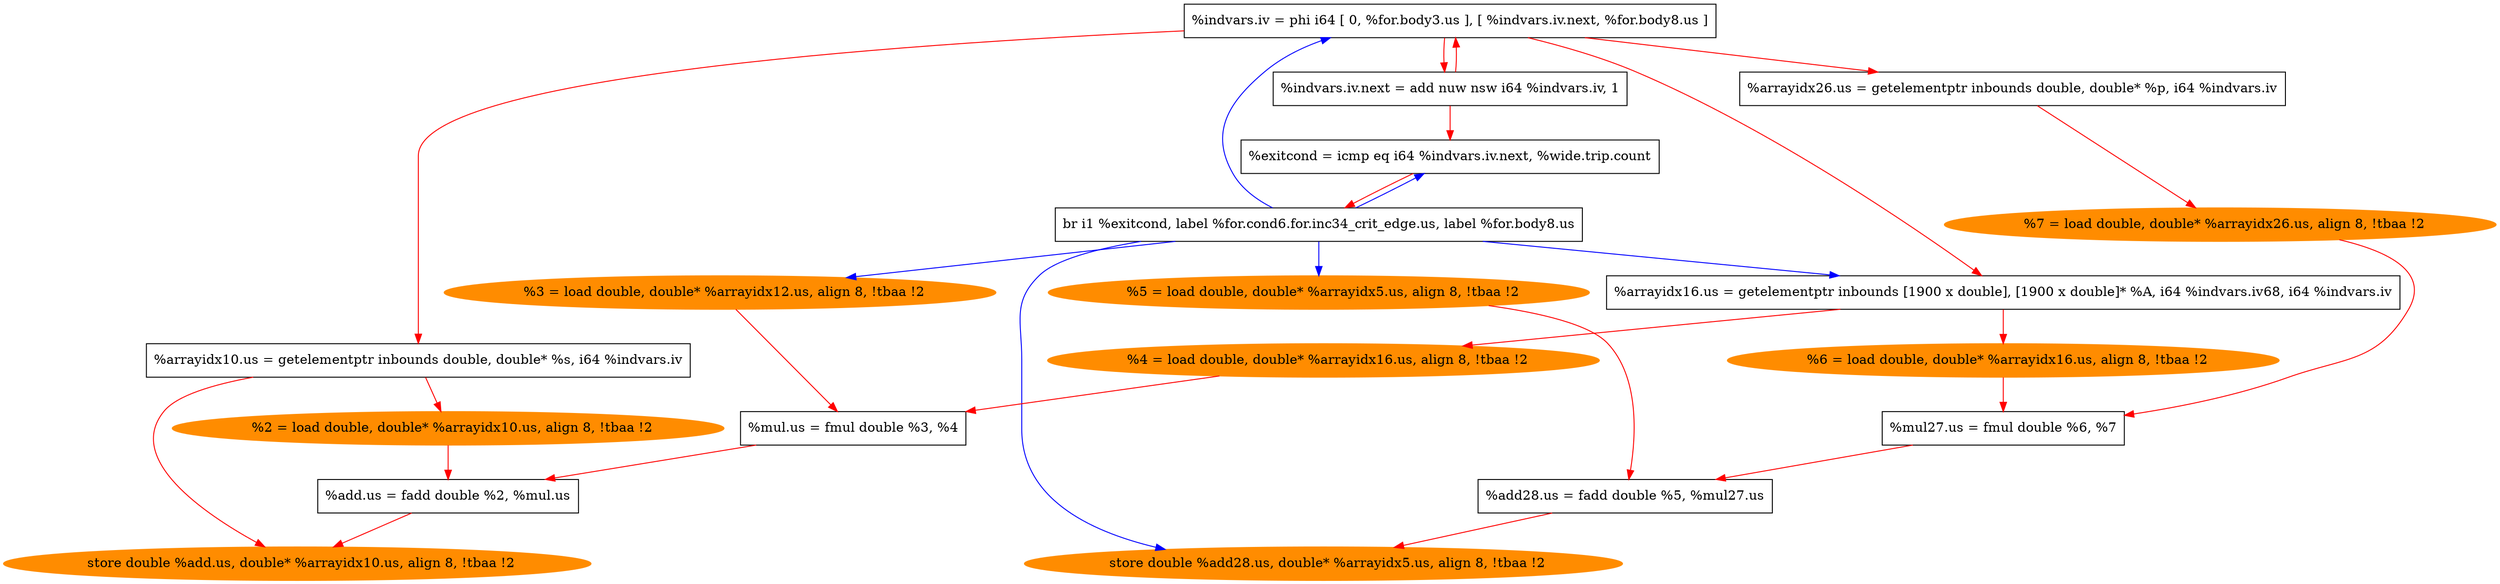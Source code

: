 digraph "DFG for'kernel' function" {
	Node0x588a0a9d6db8[shape=record, label="  %indvars.iv = phi i64 [ 0, %for.body3.us ], [ %indvars.iv.next, %for.body8.us ]"];
	Node0x588a0a9d6eb0[shape=record, label="  %arrayidx10.us = getelementptr inbounds double, double* %s, i64 %indvars.iv"];
	Node0x588a0a9d9730[shape=record, label="  %arrayidx26.us = getelementptr inbounds double, double* %p, i64 %indvars.iv"];
	Node0x588a0a9d9900[shape=record, label="  %indvars.iv.next = add nuw nsw i64 %indvars.iv, 1"];
	Node0x588a0a9d6f18[shape=oval, color=darkorange, style=filled, label="  %2 = load double, double* %arrayidx10.us, align 8, !tbaa !2"];
	Node0x588a0a9d9798[shape=oval, color=darkorange, style=filled, label="  %7 = load double, double* %arrayidx26.us, align 8, !tbaa !2"];
	Node0x588a0a9d9970[shape=record, label="  %exitcond = icmp eq i64 %indvars.iv.next, %wide.trip.count"];
	Node0x588a0a9d99f8[shape=record, label="  br i1 %exitcond, label %for.cond6.for.inc34_crit_edge.us, label %for.body8.us"];
	Node0x588a0a9d6f78[shape=oval, color=darkorange, style=filled, label="  %3 = load double, double* %arrayidx12.us, align 8, !tbaa !2"];
	Node0x588a0a9d7008[shape=record, label="  %arrayidx16.us = getelementptr inbounds [1900 x double], [1900 x double]* %A, i64 %indvars.iv68, i64 %indvars.iv"];
	Node0x588a0a9d7158[shape=oval, color=darkorange, style=filled, label="  %5 = load double, double* %arrayidx5.us, align 8, !tbaa !2"];
	Node0x588a0a9d7078[shape=oval, color=darkorange, style=filled, label="  %4 = load double, double* %arrayidx16.us, align 8, !tbaa !2"];
	Node0x588a0a9d96b8[shape=oval, color=darkorange, style=filled, label="  %6 = load double, double* %arrayidx16.us, align 8, !tbaa !2"];
	Node0x588a0a9ce8d0[shape=record, label="  %mul.us = fmul double %3, %4"];
	Node0x588a0a9ce5f0[shape=record, label="  %mul27.us = fmul double %6, %7"];
	Node0x588a0a9ce560[shape=record, label="  %add.us = fadd double %2, %mul.us"];
	Node0x588a0a9d9810[shape=record, label="  %add28.us = fadd double %5, %mul27.us"];
	Node0x588a0a9d70f0[shape=oval, color=darkorange, style=filled, label="  store double %add.us, double* %arrayidx10.us, align 8, !tbaa !2"];
	Node0x588a0a9d9880[shape=oval, color=darkorange, style=filled, label="  store double %add28.us, double* %arrayidx5.us, align 8, !tbaa !2"];
edge [color=blue]
	Node0x588a0a9d99f8 -> Node0x588a0a9d6db8
	Node0x588a0a9d99f8 -> Node0x588a0a9d6f78
	Node0x588a0a9d99f8 -> Node0x588a0a9d7008
	Node0x588a0a9d99f8 -> Node0x588a0a9d7158
	Node0x588a0a9d99f8 -> Node0x588a0a9d9880
	Node0x588a0a9d99f8 -> Node0x588a0a9d9970
edge [color=red]
	Node0x588a0a9d9900 -> Node0x588a0a9d6db8
	Node0x588a0a9d6db8 -> Node0x588a0a9d6eb0
	Node0x588a0a9d6eb0 -> Node0x588a0a9d6f18
	Node0x588a0a9d6db8 -> Node0x588a0a9d7008
	Node0x588a0a9d7008 -> Node0x588a0a9d7078
	Node0x588a0a9d6f78 -> Node0x588a0a9ce8d0
	Node0x588a0a9d7078 -> Node0x588a0a9ce8d0
	Node0x588a0a9d6f18 -> Node0x588a0a9ce560
	Node0x588a0a9ce8d0 -> Node0x588a0a9ce560
	Node0x588a0a9ce560 -> Node0x588a0a9d70f0
	Node0x588a0a9d6eb0 -> Node0x588a0a9d70f0
	Node0x588a0a9d7008 -> Node0x588a0a9d96b8
	Node0x588a0a9d6db8 -> Node0x588a0a9d9730
	Node0x588a0a9d9730 -> Node0x588a0a9d9798
	Node0x588a0a9d96b8 -> Node0x588a0a9ce5f0
	Node0x588a0a9d9798 -> Node0x588a0a9ce5f0
	Node0x588a0a9d7158 -> Node0x588a0a9d9810
	Node0x588a0a9ce5f0 -> Node0x588a0a9d9810
	Node0x588a0a9d9810 -> Node0x588a0a9d9880
	Node0x588a0a9d6db8 -> Node0x588a0a9d9900
	Node0x588a0a9d9900 -> Node0x588a0a9d9970
	Node0x588a0a9d9970 -> Node0x588a0a9d99f8
}

